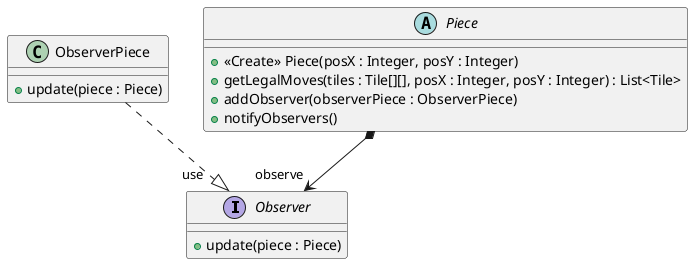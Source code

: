 @startuml
'https://plantuml.com/class-diagram

interface Observer
{
    +update(piece : Piece)
}

class ObserverPiece
{
    +update(piece : Piece)
}

abstract class Piece
{
    + <<Create>> Piece(posX : Integer, posY : Integer)
    + getLegalMoves(tiles : Tile[][], posX : Integer, posY : Integer) : List<Tile>
    + addObserver(observerPiece : ObserverPiece)
    + notifyObservers()
}

Piece *--> "observe " Observer
ObserverPiece -.|> "use    " Observer

@enduml